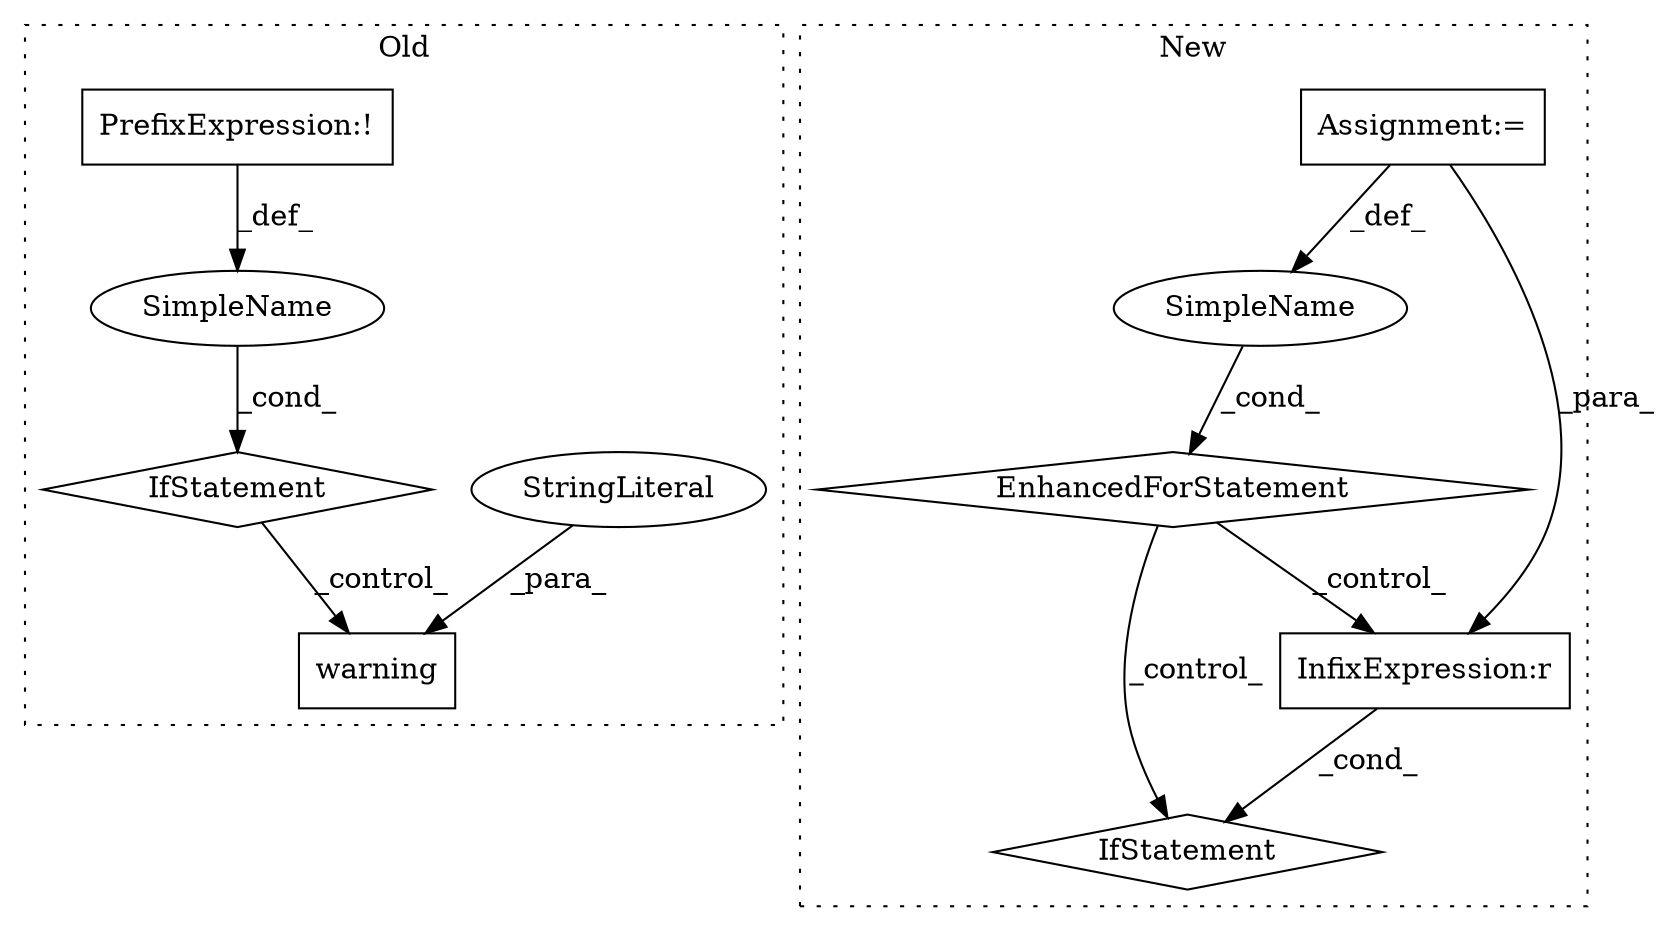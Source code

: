 digraph G {
subgraph cluster0 {
1 [label="warning" a="32" s="2206,2270" l="8,1" shape="box"];
3 [label="IfStatement" a="25" s="2159,2189" l="4,2" shape="diamond"];
4 [label="SimpleName" a="42" s="" l="" shape="ellipse"];
8 [label="StringLiteral" a="45" s="2214" l="56" shape="ellipse"];
9 [label="PrefixExpression:!" a="38" s="2163" l="1" shape="box"];
label = "Old";
style="dotted";
}
subgraph cluster1 {
2 [label="EnhancedForStatement" a="70" s="2012,2082" l="53,2" shape="diamond"];
5 [label="Assignment:=" a="7" s="1807" l="13" shape="box"];
6 [label="IfStatement" a="25" s="2092,2122" l="4,2" shape="diamond"];
7 [label="SimpleName" a="42" s="2069" l="1" shape="ellipse"];
10 [label="InfixExpression:r" a="27" s="2105" l="4" shape="box"];
label = "New";
style="dotted";
}
2 -> 10 [label="_control_"];
2 -> 6 [label="_control_"];
3 -> 1 [label="_control_"];
4 -> 3 [label="_cond_"];
5 -> 10 [label="_para_"];
5 -> 7 [label="_def_"];
7 -> 2 [label="_cond_"];
8 -> 1 [label="_para_"];
9 -> 4 [label="_def_"];
10 -> 6 [label="_cond_"];
}